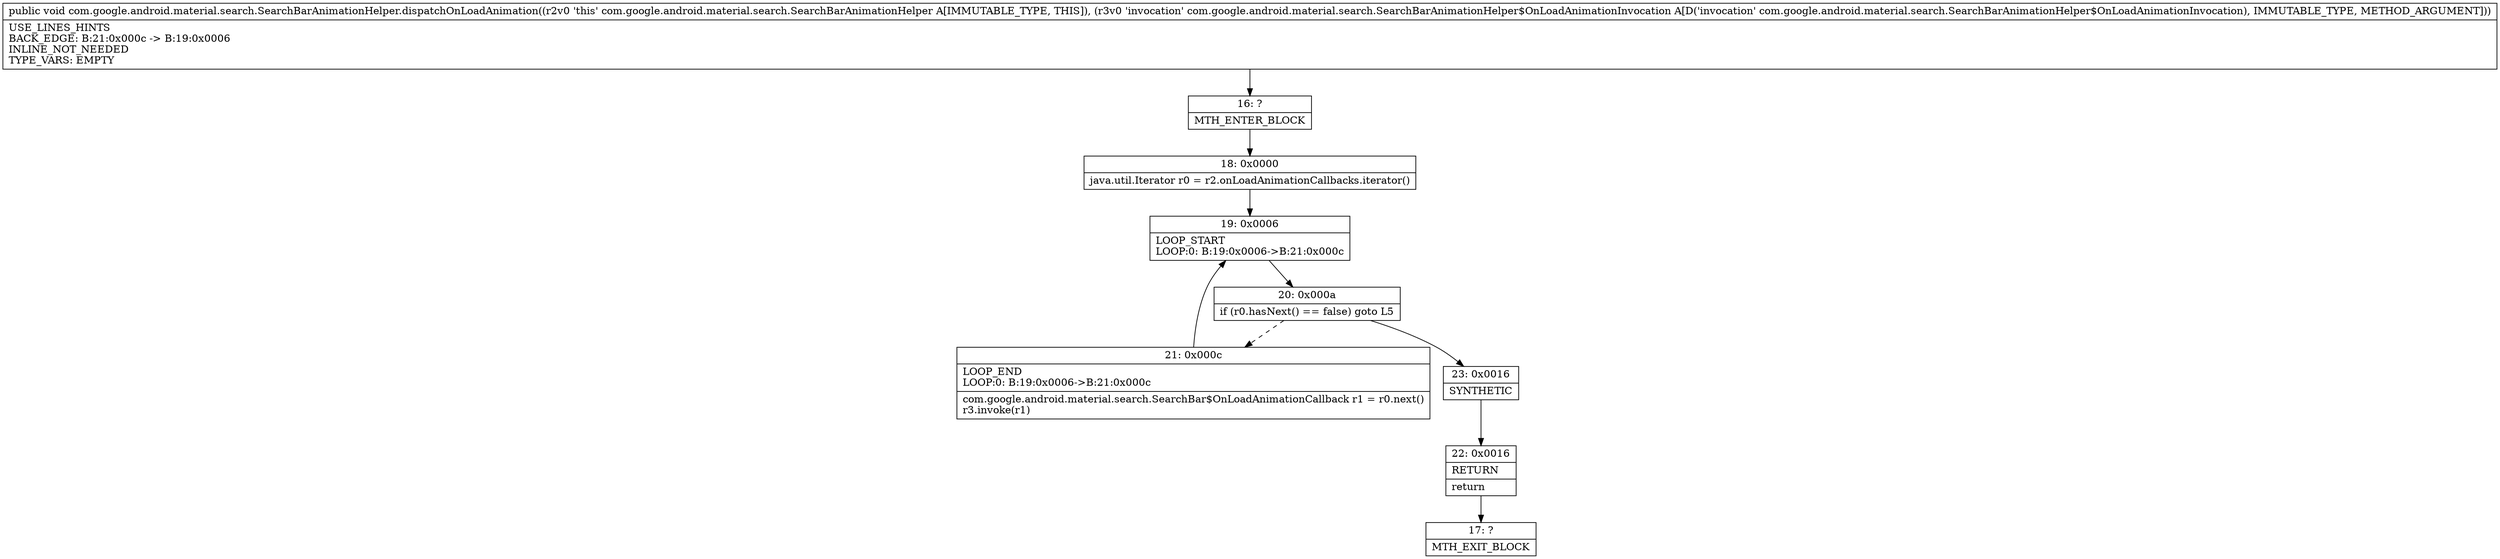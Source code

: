 digraph "CFG forcom.google.android.material.search.SearchBarAnimationHelper.dispatchOnLoadAnimation(Lcom\/google\/android\/material\/search\/SearchBarAnimationHelper$OnLoadAnimationInvocation;)V" {
Node_16 [shape=record,label="{16\:\ ?|MTH_ENTER_BLOCK\l}"];
Node_18 [shape=record,label="{18\:\ 0x0000|java.util.Iterator r0 = r2.onLoadAnimationCallbacks.iterator()\l}"];
Node_19 [shape=record,label="{19\:\ 0x0006|LOOP_START\lLOOP:0: B:19:0x0006\-\>B:21:0x000c\l}"];
Node_20 [shape=record,label="{20\:\ 0x000a|if (r0.hasNext() == false) goto L5\l}"];
Node_21 [shape=record,label="{21\:\ 0x000c|LOOP_END\lLOOP:0: B:19:0x0006\-\>B:21:0x000c\l|com.google.android.material.search.SearchBar$OnLoadAnimationCallback r1 = r0.next()\lr3.invoke(r1)\l}"];
Node_23 [shape=record,label="{23\:\ 0x0016|SYNTHETIC\l}"];
Node_22 [shape=record,label="{22\:\ 0x0016|RETURN\l|return\l}"];
Node_17 [shape=record,label="{17\:\ ?|MTH_EXIT_BLOCK\l}"];
MethodNode[shape=record,label="{public void com.google.android.material.search.SearchBarAnimationHelper.dispatchOnLoadAnimation((r2v0 'this' com.google.android.material.search.SearchBarAnimationHelper A[IMMUTABLE_TYPE, THIS]), (r3v0 'invocation' com.google.android.material.search.SearchBarAnimationHelper$OnLoadAnimationInvocation A[D('invocation' com.google.android.material.search.SearchBarAnimationHelper$OnLoadAnimationInvocation), IMMUTABLE_TYPE, METHOD_ARGUMENT]))  | USE_LINES_HINTS\lBACK_EDGE: B:21:0x000c \-\> B:19:0x0006\lINLINE_NOT_NEEDED\lTYPE_VARS: EMPTY\l}"];
MethodNode -> Node_16;Node_16 -> Node_18;
Node_18 -> Node_19;
Node_19 -> Node_20;
Node_20 -> Node_21[style=dashed];
Node_20 -> Node_23;
Node_21 -> Node_19;
Node_23 -> Node_22;
Node_22 -> Node_17;
}

